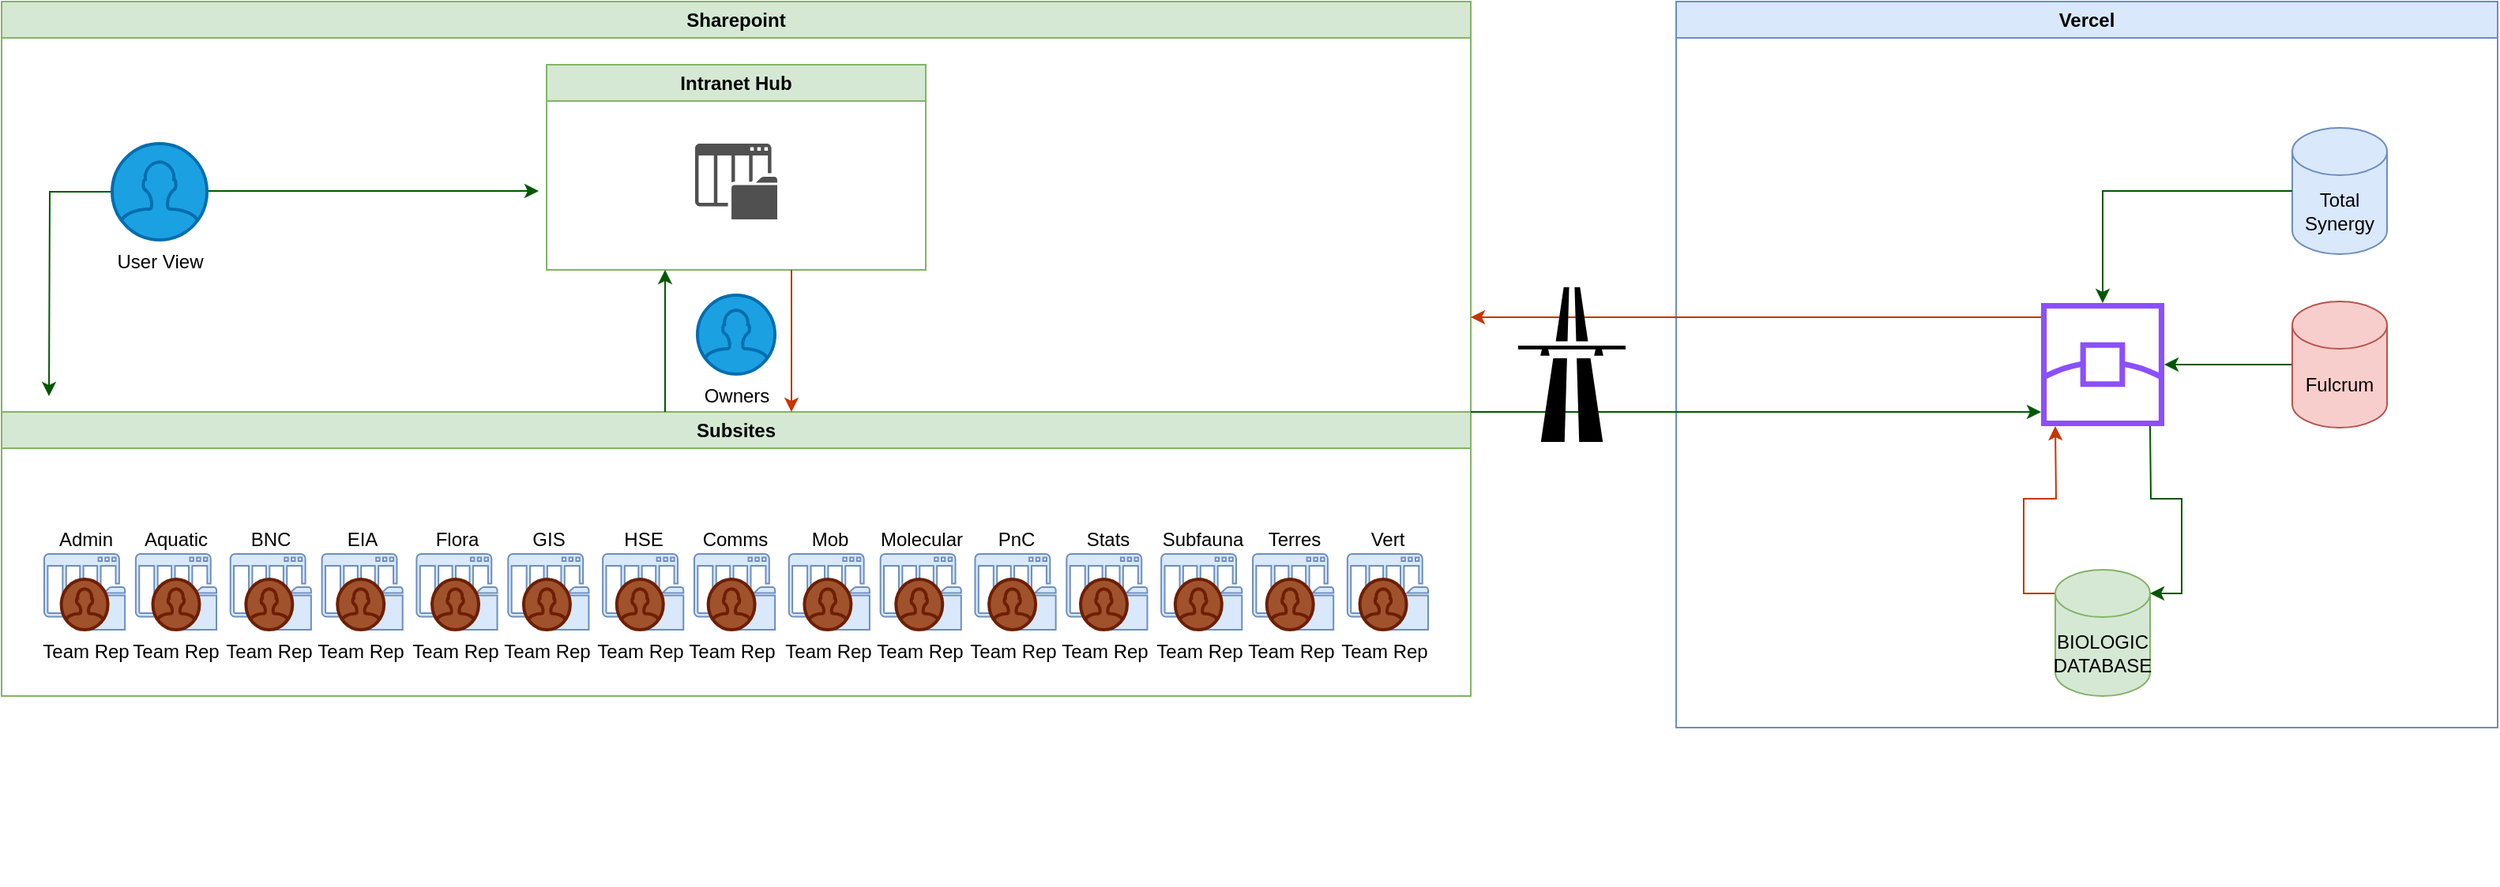 <mxfile version="24.0.5" type="github">
  <diagram name="Page-1" id="Ok8qV3d31-Nbym6TxQx9">
    <mxGraphModel dx="2835" dy="851" grid="1" gridSize="10" guides="1" tooltips="1" connect="1" arrows="1" fold="1" page="1" pageScale="1" pageWidth="850" pageHeight="1100" math="0" shadow="0">
      <root>
        <mxCell id="0" />
        <mxCell id="1" parent="0" />
        <mxCell id="G6AB0k6eE7fZJw3R7lhR-38" value="Intranet Hub" style="swimlane;whiteSpace=wrap;html=1;strokeColor=#82b366;fillColor=#d5e8d4;" vertex="1" parent="1">
          <mxGeometry x="325" y="40" width="240" height="130" as="geometry" />
        </mxCell>
        <mxCell id="G6AB0k6eE7fZJw3R7lhR-43" value="" style="group" vertex="1" connectable="0" parent="1">
          <mxGeometry x="-20" y="260" width="930" height="300" as="geometry" />
        </mxCell>
        <mxCell id="G6AB0k6eE7fZJw3R7lhR-37" value="Subsites" style="swimlane;whiteSpace=wrap;html=1;strokeColor=#82b366;fillColor=#d5e8d4;" vertex="1" parent="G6AB0k6eE7fZJw3R7lhR-43">
          <mxGeometry width="930" height="180" as="geometry">
            <mxRectangle width="90" height="30" as="alternateBounds" />
          </mxGeometry>
        </mxCell>
        <mxCell id="G6AB0k6eE7fZJw3R7lhR-20" value="Flora" style="sketch=0;pointerEvents=1;shadow=0;dashed=0;html=1;strokeColor=#6c8ebf;fillColor=#dae8fc;labelPosition=center;verticalLabelPosition=top;verticalAlign=bottom;outlineConnect=0;align=center;shape=mxgraph.office.concepts.list_library;labelBackgroundColor=none;" vertex="1" parent="G6AB0k6eE7fZJw3R7lhR-37">
          <mxGeometry x="262.702" y="90" width="51.067" height="48" as="geometry" />
        </mxCell>
        <mxCell id="G6AB0k6eE7fZJw3R7lhR-21" value="GIS" style="sketch=0;pointerEvents=1;shadow=0;dashed=0;html=1;strokeColor=#6c8ebf;fillColor=#dae8fc;labelPosition=center;verticalLabelPosition=top;verticalAlign=bottom;outlineConnect=0;align=center;shape=mxgraph.office.concepts.list_library;labelBackgroundColor=none;" vertex="1" parent="G6AB0k6eE7fZJw3R7lhR-37">
          <mxGeometry x="320.643" y="90" width="51.067" height="48" as="geometry" />
        </mxCell>
        <mxCell id="G6AB0k6eE7fZJw3R7lhR-22" value="HSE" style="sketch=0;pointerEvents=1;shadow=0;dashed=0;html=1;strokeColor=#6c8ebf;fillColor=#dae8fc;labelPosition=center;verticalLabelPosition=top;verticalAlign=bottom;outlineConnect=0;align=center;shape=mxgraph.office.concepts.list_library;labelBackgroundColor=none;" vertex="1" parent="G6AB0k6eE7fZJw3R7lhR-37">
          <mxGeometry x="380.548" y="90" width="51.067" height="48" as="geometry" />
        </mxCell>
        <mxCell id="G6AB0k6eE7fZJw3R7lhR-23" value="Comms" style="sketch=0;pointerEvents=1;shadow=0;dashed=0;html=1;strokeColor=#6c8ebf;fillColor=#dae8fc;labelPosition=center;verticalLabelPosition=top;verticalAlign=bottom;outlineConnect=0;align=center;shape=mxgraph.office.concepts.list_library;labelBackgroundColor=none;" vertex="1" parent="G6AB0k6eE7fZJw3R7lhR-37">
          <mxGeometry x="438.489" y="90" width="51.067" height="48" as="geometry" />
        </mxCell>
        <mxCell id="G6AB0k6eE7fZJw3R7lhR-24" value="&lt;div&gt;Admin&lt;/div&gt;" style="sketch=0;pointerEvents=1;shadow=0;dashed=0;html=1;strokeColor=#6c8ebf;fillColor=#dae8fc;labelPosition=center;verticalLabelPosition=top;verticalAlign=bottom;outlineConnect=0;align=center;shape=mxgraph.office.concepts.list_library;labelBackgroundColor=none;" vertex="1" parent="G6AB0k6eE7fZJw3R7lhR-37">
          <mxGeometry x="27.01" y="90" width="51.067" height="48" as="geometry" />
        </mxCell>
        <mxCell id="G6AB0k6eE7fZJw3R7lhR-25" value="Aquatic" style="sketch=0;pointerEvents=1;shadow=0;dashed=0;html=1;strokeColor=#6c8ebf;fillColor=#dae8fc;labelPosition=center;verticalLabelPosition=top;verticalAlign=bottom;outlineConnect=0;align=center;shape=mxgraph.office.concepts.list_library;labelBackgroundColor=none;" vertex="1" parent="G6AB0k6eE7fZJw3R7lhR-37">
          <mxGeometry x="84.951" y="90" width="51.067" height="48" as="geometry" />
        </mxCell>
        <mxCell id="G6AB0k6eE7fZJw3R7lhR-26" value="BNC" style="sketch=0;pointerEvents=1;shadow=0;dashed=0;html=1;strokeColor=#6c8ebf;fillColor=#dae8fc;labelPosition=center;verticalLabelPosition=top;verticalAlign=bottom;outlineConnect=0;align=center;shape=mxgraph.office.concepts.list_library;labelBackgroundColor=none;" vertex="1" parent="G6AB0k6eE7fZJw3R7lhR-37">
          <mxGeometry x="144.856" y="90" width="51.067" height="48" as="geometry" />
        </mxCell>
        <mxCell id="G6AB0k6eE7fZJw3R7lhR-27" value="EIA" style="sketch=0;pointerEvents=1;shadow=0;dashed=0;html=1;strokeColor=#6c8ebf;fillColor=#dae8fc;labelPosition=center;verticalLabelPosition=top;verticalAlign=bottom;outlineConnect=0;align=center;shape=mxgraph.office.concepts.list_library;labelBackgroundColor=none;" vertex="1" parent="G6AB0k6eE7fZJw3R7lhR-37">
          <mxGeometry x="202.797" y="90" width="51.067" height="48" as="geometry" />
        </mxCell>
        <mxCell id="G6AB0k6eE7fZJw3R7lhR-28" value="Subfauna" style="sketch=0;pointerEvents=1;shadow=0;dashed=0;html=1;strokeColor=#6c8ebf;fillColor=#dae8fc;labelPosition=center;verticalLabelPosition=top;verticalAlign=bottom;outlineConnect=0;align=center;shape=mxgraph.office.concepts.list_library;labelBackgroundColor=none;" vertex="1" parent="G6AB0k6eE7fZJw3R7lhR-37">
          <mxGeometry x="734.085" y="90" width="51.067" height="48" as="geometry" />
        </mxCell>
        <mxCell id="G6AB0k6eE7fZJw3R7lhR-29" value="Terres" style="sketch=0;pointerEvents=1;shadow=0;dashed=0;html=1;strokeColor=#6c8ebf;fillColor=#dae8fc;labelPosition=center;verticalLabelPosition=top;verticalAlign=bottom;outlineConnect=0;align=center;shape=mxgraph.office.concepts.list_library;labelBackgroundColor=none;" vertex="1" parent="G6AB0k6eE7fZJw3R7lhR-37">
          <mxGeometry x="792.026" y="90" width="51.067" height="48" as="geometry" />
        </mxCell>
        <mxCell id="G6AB0k6eE7fZJw3R7lhR-30" value="Vert" style="sketch=0;pointerEvents=1;shadow=0;dashed=0;html=1;strokeColor=#6c8ebf;fillColor=#dae8fc;labelPosition=center;verticalLabelPosition=top;verticalAlign=bottom;outlineConnect=0;align=center;shape=mxgraph.office.concepts.list_library;labelBackgroundColor=none;" vertex="1" parent="G6AB0k6eE7fZJw3R7lhR-37">
          <mxGeometry x="851.931" y="90" width="51.067" height="48" as="geometry" />
        </mxCell>
        <mxCell id="G6AB0k6eE7fZJw3R7lhR-32" value="Mob" style="sketch=0;pointerEvents=1;shadow=0;dashed=0;html=1;strokeColor=#6c8ebf;fillColor=#dae8fc;labelPosition=center;verticalLabelPosition=top;verticalAlign=bottom;outlineConnect=0;align=center;shape=mxgraph.office.concepts.list_library;labelBackgroundColor=none;" vertex="1" parent="G6AB0k6eE7fZJw3R7lhR-37">
          <mxGeometry x="498.394" y="90" width="51.067" height="48" as="geometry" />
        </mxCell>
        <mxCell id="G6AB0k6eE7fZJw3R7lhR-33" value="Molecular" style="sketch=0;pointerEvents=1;shadow=0;dashed=0;html=1;strokeColor=#6c8ebf;fillColor=#dae8fc;labelPosition=center;verticalLabelPosition=top;verticalAlign=bottom;outlineConnect=0;align=center;shape=mxgraph.office.concepts.list_library;labelBackgroundColor=none;" vertex="1" parent="G6AB0k6eE7fZJw3R7lhR-37">
          <mxGeometry x="556.335" y="90" width="51.067" height="48" as="geometry" />
        </mxCell>
        <mxCell id="G6AB0k6eE7fZJw3R7lhR-34" value="PnC" style="sketch=0;pointerEvents=1;shadow=0;dashed=0;html=1;strokeColor=#6c8ebf;fillColor=#dae8fc;labelPosition=center;verticalLabelPosition=top;verticalAlign=bottom;outlineConnect=0;align=center;shape=mxgraph.office.concepts.list_library;labelBackgroundColor=none;" vertex="1" parent="G6AB0k6eE7fZJw3R7lhR-37">
          <mxGeometry x="616.24" y="90" width="51.067" height="48" as="geometry" />
        </mxCell>
        <mxCell id="G6AB0k6eE7fZJw3R7lhR-35" value="Stats" style="sketch=0;pointerEvents=1;shadow=0;dashed=0;html=1;strokeColor=#6c8ebf;fillColor=#dae8fc;labelPosition=center;verticalLabelPosition=top;verticalAlign=bottom;outlineConnect=0;align=center;shape=mxgraph.office.concepts.list_library;labelBackgroundColor=none;" vertex="1" parent="G6AB0k6eE7fZJw3R7lhR-37">
          <mxGeometry x="674.18" y="90" width="51.067" height="48" as="geometry" />
        </mxCell>
        <mxCell id="G6AB0k6eE7fZJw3R7lhR-68" value="&lt;font color=&quot;#000000&quot;&gt;Team Rep&lt;br&gt;&lt;/font&gt;" style="html=1;verticalLabelPosition=bottom;align=center;labelBackgroundColor=#ffffff;verticalAlign=top;strokeWidth=2;strokeColor=#6D1F00;shadow=0;dashed=0;shape=mxgraph.ios7.icons.user;fontColor=#ffffff;fillColor=#a0522d;" vertex="1" parent="G6AB0k6eE7fZJw3R7lhR-37">
          <mxGeometry x="37.813" y="106" width="29.461" height="32" as="geometry" />
        </mxCell>
        <mxCell id="G6AB0k6eE7fZJw3R7lhR-69" value="&lt;font color=&quot;#000000&quot;&gt;Team Rep&lt;br&gt;&lt;/font&gt;" style="html=1;verticalLabelPosition=bottom;align=center;labelBackgroundColor=#ffffff;verticalAlign=top;strokeWidth=2;strokeColor=#6D1F00;shadow=0;dashed=0;shape=mxgraph.ios7.icons.user;fontColor=#ffffff;fillColor=#a0522d;" vertex="1" parent="G6AB0k6eE7fZJw3R7lhR-37">
          <mxGeometry x="95.754" y="106" width="29.461" height="32" as="geometry" />
        </mxCell>
        <mxCell id="G6AB0k6eE7fZJw3R7lhR-70" value="&lt;font color=&quot;#000000&quot;&gt;Team Rep&lt;br&gt;&lt;/font&gt;" style="html=1;verticalLabelPosition=bottom;align=center;labelBackgroundColor=#ffffff;verticalAlign=top;strokeWidth=2;strokeColor=#6D1F00;shadow=0;dashed=0;shape=mxgraph.ios7.icons.user;fontColor=#ffffff;fillColor=#a0522d;" vertex="1" parent="G6AB0k6eE7fZJw3R7lhR-37">
          <mxGeometry x="154.677" y="106" width="29.461" height="32" as="geometry" />
        </mxCell>
        <mxCell id="G6AB0k6eE7fZJw3R7lhR-71" value="&lt;font color=&quot;#000000&quot;&gt;Team Rep&lt;br&gt;&lt;/font&gt;" style="html=1;verticalLabelPosition=bottom;align=center;labelBackgroundColor=#ffffff;verticalAlign=top;strokeWidth=2;strokeColor=#6D1F00;shadow=0;dashed=0;shape=mxgraph.ios7.icons.user;fontColor=#ffffff;fillColor=#a0522d;" vertex="1" parent="G6AB0k6eE7fZJw3R7lhR-37">
          <mxGeometry x="212.618" y="106" width="29.461" height="32" as="geometry" />
        </mxCell>
        <mxCell id="G6AB0k6eE7fZJw3R7lhR-72" value="&lt;font color=&quot;#000000&quot;&gt;Team Rep&lt;br&gt;&lt;/font&gt;" style="html=1;verticalLabelPosition=bottom;align=center;labelBackgroundColor=#ffffff;verticalAlign=top;strokeWidth=2;strokeColor=#6D1F00;shadow=0;dashed=0;shape=mxgraph.ios7.icons.user;fontColor=#ffffff;fillColor=#a0522d;" vertex="1" parent="G6AB0k6eE7fZJw3R7lhR-37">
          <mxGeometry x="272.523" y="106" width="29.461" height="32" as="geometry" />
        </mxCell>
        <mxCell id="G6AB0k6eE7fZJw3R7lhR-73" value="&lt;font color=&quot;#000000&quot;&gt;Team Rep&lt;br&gt;&lt;/font&gt;" style="html=1;verticalLabelPosition=bottom;align=center;labelBackgroundColor=#ffffff;verticalAlign=top;strokeWidth=2;strokeColor=#6D1F00;shadow=0;dashed=0;shape=mxgraph.ios7.icons.user;fontColor=#ffffff;fillColor=#a0522d;" vertex="1" parent="G6AB0k6eE7fZJw3R7lhR-37">
          <mxGeometry x="330.463" y="106" width="29.461" height="32" as="geometry" />
        </mxCell>
        <mxCell id="G6AB0k6eE7fZJw3R7lhR-74" value="&lt;font color=&quot;#000000&quot;&gt;Team Rep&lt;br&gt;&lt;/font&gt;" style="html=1;verticalLabelPosition=bottom;align=center;labelBackgroundColor=#ffffff;verticalAlign=top;strokeWidth=2;strokeColor=#6D1F00;shadow=0;dashed=0;shape=mxgraph.ios7.icons.user;fontColor=#ffffff;fillColor=#a0522d;" vertex="1" parent="G6AB0k6eE7fZJw3R7lhR-37">
          <mxGeometry x="389.386" y="106" width="29.461" height="32" as="geometry" />
        </mxCell>
        <mxCell id="G6AB0k6eE7fZJw3R7lhR-75" value="&lt;font color=&quot;#000000&quot;&gt;Team Rep&lt;br&gt;&lt;/font&gt;" style="html=1;verticalLabelPosition=bottom;align=center;labelBackgroundColor=#ffffff;verticalAlign=top;strokeWidth=2;strokeColor=#6D1F00;shadow=0;dashed=0;shape=mxgraph.ios7.icons.user;fontColor=#ffffff;fillColor=#a0522d;" vertex="1" parent="G6AB0k6eE7fZJw3R7lhR-37">
          <mxGeometry x="447.327" y="106" width="29.461" height="32" as="geometry" />
        </mxCell>
        <mxCell id="G6AB0k6eE7fZJw3R7lhR-76" value="&lt;font color=&quot;#000000&quot;&gt;Team Rep&lt;br&gt;&lt;/font&gt;" style="html=1;verticalLabelPosition=bottom;align=center;labelBackgroundColor=#ffffff;verticalAlign=top;strokeWidth=2;strokeColor=#6D1F00;shadow=0;dashed=0;shape=mxgraph.ios7.icons.user;fontColor=#ffffff;fillColor=#a0522d;" vertex="1" parent="G6AB0k6eE7fZJw3R7lhR-37">
          <mxGeometry x="508.214" y="106" width="29.461" height="32" as="geometry" />
        </mxCell>
        <mxCell id="G6AB0k6eE7fZJw3R7lhR-77" value="&lt;font color=&quot;#000000&quot;&gt;Team Rep&lt;br&gt;&lt;/font&gt;" style="html=1;verticalLabelPosition=bottom;align=center;labelBackgroundColor=#ffffff;verticalAlign=top;strokeWidth=2;strokeColor=#6D1F00;shadow=0;dashed=0;shape=mxgraph.ios7.icons.user;fontColor=#ffffff;fillColor=#a0522d;" vertex="1" parent="G6AB0k6eE7fZJw3R7lhR-37">
          <mxGeometry x="566.155" y="106" width="29.461" height="32" as="geometry" />
        </mxCell>
        <mxCell id="G6AB0k6eE7fZJw3R7lhR-78" value="&lt;font color=&quot;#000000&quot;&gt;Team Rep&lt;br&gt;&lt;/font&gt;" style="html=1;verticalLabelPosition=bottom;align=center;labelBackgroundColor=#ffffff;verticalAlign=top;strokeWidth=2;strokeColor=#6D1F00;shadow=0;dashed=0;shape=mxgraph.ios7.icons.user;fontColor=#ffffff;fillColor=#a0522d;" vertex="1" parent="G6AB0k6eE7fZJw3R7lhR-37">
          <mxGeometry x="625.078" y="106" width="29.461" height="32" as="geometry" />
        </mxCell>
        <mxCell id="G6AB0k6eE7fZJw3R7lhR-79" value="&lt;font color=&quot;#000000&quot;&gt;Team Rep&lt;br&gt;&lt;/font&gt;" style="html=1;verticalLabelPosition=bottom;align=center;labelBackgroundColor=#ffffff;verticalAlign=top;strokeWidth=2;strokeColor=#6D1F00;shadow=0;dashed=0;shape=mxgraph.ios7.icons.user;fontColor=#ffffff;fillColor=#a0522d;" vertex="1" parent="G6AB0k6eE7fZJw3R7lhR-37">
          <mxGeometry x="683.019" y="106" width="29.461" height="32" as="geometry" />
        </mxCell>
        <mxCell id="G6AB0k6eE7fZJw3R7lhR-80" value="&lt;font color=&quot;#000000&quot;&gt;Team Rep&lt;br&gt;&lt;/font&gt;" style="html=1;verticalLabelPosition=bottom;align=center;labelBackgroundColor=#ffffff;verticalAlign=top;strokeWidth=2;strokeColor=#6D1F00;shadow=0;dashed=0;shape=mxgraph.ios7.icons.user;fontColor=#ffffff;fillColor=#a0522d;" vertex="1" parent="G6AB0k6eE7fZJw3R7lhR-37">
          <mxGeometry x="742.924" y="106" width="29.461" height="32" as="geometry" />
        </mxCell>
        <mxCell id="G6AB0k6eE7fZJw3R7lhR-81" value="&lt;font color=&quot;#000000&quot;&gt;Team Rep&lt;br&gt;&lt;/font&gt;" style="html=1;verticalLabelPosition=bottom;align=center;labelBackgroundColor=#ffffff;verticalAlign=top;strokeWidth=2;strokeColor=#6D1F00;shadow=0;dashed=0;shape=mxgraph.ios7.icons.user;fontColor=#ffffff;fillColor=#a0522d;" vertex="1" parent="G6AB0k6eE7fZJw3R7lhR-37">
          <mxGeometry x="800.865" y="106" width="29.461" height="32" as="geometry" />
        </mxCell>
        <mxCell id="G6AB0k6eE7fZJw3R7lhR-82" value="&lt;font color=&quot;#000000&quot;&gt;Team Rep&lt;br&gt;&lt;/font&gt;" style="html=1;verticalLabelPosition=bottom;align=center;labelBackgroundColor=#ffffff;verticalAlign=top;strokeWidth=2;strokeColor=#6D1F00;shadow=0;dashed=0;shape=mxgraph.ios7.icons.user;fontColor=#ffffff;fillColor=#a0522d;" vertex="1" parent="G6AB0k6eE7fZJw3R7lhR-37">
          <mxGeometry x="859.788" y="106" width="29.461" height="32" as="geometry" />
        </mxCell>
        <mxCell id="G6AB0k6eE7fZJw3R7lhR-45" value="Vercel" style="swimlane;whiteSpace=wrap;html=1;strokeColor=#6c8ebf;fillColor=#dae8fc;" vertex="1" parent="1">
          <mxGeometry x="1040" width="520" height="460" as="geometry" />
        </mxCell>
        <mxCell id="G6AB0k6eE7fZJw3R7lhR-54" style="edgeStyle=orthogonalEdgeStyle;rounded=0;orthogonalLoop=1;jettySize=auto;html=1;strokeColor=#C73500;fontColor=#E4FDE1;fillColor=#fa6800;exitX=0;exitY=0;exitDx=0;exitDy=15;exitPerimeter=0;" edge="1" parent="G6AB0k6eE7fZJw3R7lhR-45" source="G6AB0k6eE7fZJw3R7lhR-48">
          <mxGeometry relative="1" as="geometry">
            <mxPoint x="240" y="360" as="sourcePoint" />
            <mxPoint x="240" y="269" as="targetPoint" />
          </mxGeometry>
        </mxCell>
        <mxCell id="G6AB0k6eE7fZJw3R7lhR-48" value="BIOLOGIC DATABASE" style="shape=cylinder3;whiteSpace=wrap;html=1;boundedLbl=1;backgroundOutline=1;size=15;strokeColor=#82b366;fillColor=#d5e8d4;" vertex="1" parent="G6AB0k6eE7fZJw3R7lhR-45">
          <mxGeometry x="240" y="360" width="60" height="80" as="geometry" />
        </mxCell>
        <mxCell id="G6AB0k6eE7fZJw3R7lhR-50" value="" style="sketch=0;outlineConnect=0;fontColor=#232F3E;gradientColor=none;fillColor=#8C4FFF;strokeColor=none;dashed=0;verticalLabelPosition=bottom;verticalAlign=top;align=center;html=1;fontSize=12;fontStyle=0;aspect=fixed;pointerEvents=1;shape=mxgraph.aws4.edge_location;" vertex="1" parent="G6AB0k6eE7fZJw3R7lhR-45">
          <mxGeometry x="231" y="191" width="78" height="78" as="geometry" />
        </mxCell>
        <mxCell id="G6AB0k6eE7fZJw3R7lhR-57" style="edgeStyle=orthogonalEdgeStyle;rounded=0;orthogonalLoop=1;jettySize=auto;html=1;strokeColor=#005700;fontColor=#E4FDE1;fillColor=#008a00;exitX=1;exitY=0;exitDx=0;exitDy=15;exitPerimeter=0;entryX=1;entryY=0;entryDx=0;entryDy=15;entryPerimeter=0;" edge="1" parent="G6AB0k6eE7fZJw3R7lhR-45" target="G6AB0k6eE7fZJw3R7lhR-48">
          <mxGeometry relative="1" as="geometry">
            <mxPoint x="300" y="269" as="sourcePoint" />
            <mxPoint x="300" y="375" as="targetPoint" />
          </mxGeometry>
        </mxCell>
        <mxCell id="G6AB0k6eE7fZJw3R7lhR-59" value="Total Synergy" style="shape=cylinder3;whiteSpace=wrap;html=1;boundedLbl=1;backgroundOutline=1;size=15;strokeColor=#6c8ebf;fillColor=#dae8fc;" vertex="1" parent="G6AB0k6eE7fZJw3R7lhR-45">
          <mxGeometry x="390" y="80" width="60" height="80" as="geometry" />
        </mxCell>
        <mxCell id="G6AB0k6eE7fZJw3R7lhR-60" style="edgeStyle=orthogonalEdgeStyle;rounded=0;orthogonalLoop=1;jettySize=auto;html=1;strokeColor=#005700;fontColor=#E4FDE1;fillColor=#008a00;exitX=0;exitY=0.5;exitDx=0;exitDy=0;exitPerimeter=0;" edge="1" parent="G6AB0k6eE7fZJw3R7lhR-45" source="G6AB0k6eE7fZJw3R7lhR-59" target="G6AB0k6eE7fZJw3R7lhR-50">
          <mxGeometry relative="1" as="geometry" />
        </mxCell>
        <mxCell id="G6AB0k6eE7fZJw3R7lhR-62" style="edgeStyle=orthogonalEdgeStyle;rounded=0;orthogonalLoop=1;jettySize=auto;html=1;strokeColor=#005700;fontColor=#E4FDE1;fillColor=#008a00;" edge="1" parent="G6AB0k6eE7fZJw3R7lhR-45" source="G6AB0k6eE7fZJw3R7lhR-61" target="G6AB0k6eE7fZJw3R7lhR-50">
          <mxGeometry relative="1" as="geometry" />
        </mxCell>
        <mxCell id="G6AB0k6eE7fZJw3R7lhR-61" value="Fulcrum" style="shape=cylinder3;whiteSpace=wrap;html=1;boundedLbl=1;backgroundOutline=1;size=15;strokeColor=#b85450;fillColor=#f8cecc;" vertex="1" parent="G6AB0k6eE7fZJw3R7lhR-45">
          <mxGeometry x="390" y="190" width="60" height="80" as="geometry" />
        </mxCell>
        <mxCell id="G6AB0k6eE7fZJw3R7lhR-51" value="Sharepoint" style="swimlane;whiteSpace=wrap;html=1;strokeColor=#82b366;fillColor=#d5e8d4;" vertex="1" parent="1">
          <mxGeometry x="-20" width="930" height="440" as="geometry" />
        </mxCell>
        <mxCell id="G6AB0k6eE7fZJw3R7lhR-64" value="" style="sketch=0;pointerEvents=1;shadow=0;dashed=0;html=1;strokeColor=none;fillColor=#505050;labelPosition=center;verticalLabelPosition=bottom;verticalAlign=top;outlineConnect=0;align=center;shape=mxgraph.office.concepts.list_library;fontColor=#E4FDE1;" vertex="1" parent="G6AB0k6eE7fZJw3R7lhR-51">
          <mxGeometry x="439" y="90" width="52" height="48" as="geometry" />
        </mxCell>
        <mxCell id="G6AB0k6eE7fZJw3R7lhR-86" style="edgeStyle=orthogonalEdgeStyle;rounded=0;orthogonalLoop=1;jettySize=auto;html=1;strokeColor=#005700;fontColor=#E4FDE1;fillColor=#008a00;" edge="1" parent="G6AB0k6eE7fZJw3R7lhR-51" source="G6AB0k6eE7fZJw3R7lhR-66">
          <mxGeometry relative="1" as="geometry">
            <mxPoint x="340" y="120" as="targetPoint" />
          </mxGeometry>
        </mxCell>
        <mxCell id="G6AB0k6eE7fZJw3R7lhR-87" style="edgeStyle=orthogonalEdgeStyle;rounded=0;orthogonalLoop=1;jettySize=auto;html=1;strokeColor=#005700;fontColor=#E4FDE1;fillColor=#008a00;" edge="1" parent="G6AB0k6eE7fZJw3R7lhR-51" source="G6AB0k6eE7fZJw3R7lhR-66">
          <mxGeometry relative="1" as="geometry">
            <mxPoint x="30" y="250" as="targetPoint" />
          </mxGeometry>
        </mxCell>
        <mxCell id="G6AB0k6eE7fZJw3R7lhR-66" value="&lt;font color=&quot;#000000&quot;&gt;User View&lt;br&gt;&lt;/font&gt;" style="html=1;verticalLabelPosition=bottom;align=center;labelBackgroundColor=#ffffff;verticalAlign=top;strokeWidth=2;strokeColor=#006EAF;shadow=0;dashed=0;shape=mxgraph.ios7.icons.user;fontColor=#ffffff;fillColor=#1ba1e2;" vertex="1" parent="G6AB0k6eE7fZJw3R7lhR-51">
          <mxGeometry x="70" y="90" width="60" height="61" as="geometry" />
        </mxCell>
        <mxCell id="G6AB0k6eE7fZJw3R7lhR-67" value="&lt;font color=&quot;#000000&quot;&gt;Owners&lt;/font&gt;" style="html=1;verticalLabelPosition=bottom;align=center;labelBackgroundColor=#ffffff;verticalAlign=top;strokeWidth=2;strokeColor=#006EAF;shadow=0;dashed=0;shape=mxgraph.ios7.icons.user;fontColor=#ffffff;fillColor=#1ba1e2;" vertex="1" parent="G6AB0k6eE7fZJw3R7lhR-51">
          <mxGeometry x="440.5" y="186" width="49" height="50" as="geometry" />
        </mxCell>
        <mxCell id="G6AB0k6eE7fZJw3R7lhR-85" style="edgeStyle=orthogonalEdgeStyle;rounded=0;orthogonalLoop=1;jettySize=auto;html=1;entryX=0.5;entryY=0;entryDx=0;entryDy=0;strokeColor=#C73500;fontColor=#E4FDE1;fillColor=#fa6800;" edge="1" parent="G6AB0k6eE7fZJw3R7lhR-51">
          <mxGeometry relative="1" as="geometry">
            <mxPoint x="500" y="170" as="sourcePoint" />
            <mxPoint x="500" y="260" as="targetPoint" />
          </mxGeometry>
        </mxCell>
        <mxCell id="G6AB0k6eE7fZJw3R7lhR-39" style="edgeStyle=orthogonalEdgeStyle;rounded=0;orthogonalLoop=1;jettySize=auto;html=1;entryX=0.5;entryY=0;entryDx=0;entryDy=0;strokeColor=#005700;fontColor=#E4FDE1;fillColor=#008a00;" edge="1" parent="G6AB0k6eE7fZJw3R7lhR-51">
          <mxGeometry relative="1" as="geometry">
            <mxPoint x="420" y="260" as="sourcePoint" />
            <mxPoint x="420" y="170" as="targetPoint" />
          </mxGeometry>
        </mxCell>
        <mxCell id="G6AB0k6eE7fZJw3R7lhR-52" style="edgeStyle=orthogonalEdgeStyle;rounded=0;orthogonalLoop=1;jettySize=auto;html=1;entryX=1;entryY=0.5;entryDx=0;entryDy=0;strokeColor=#C73500;fontColor=#E4FDE1;fillColor=#fa6800;" edge="1" parent="1">
          <mxGeometry relative="1" as="geometry">
            <mxPoint x="1271" y="200" as="sourcePoint" />
            <mxPoint x="910" y="200" as="targetPoint" />
          </mxGeometry>
        </mxCell>
        <mxCell id="G6AB0k6eE7fZJw3R7lhR-58" style="edgeStyle=orthogonalEdgeStyle;rounded=0;orthogonalLoop=1;jettySize=auto;html=1;entryX=1;entryY=0.5;entryDx=0;entryDy=0;strokeColor=#005700;fontColor=#E4FDE1;fillColor=#008a00;" edge="1" parent="1">
          <mxGeometry relative="1" as="geometry">
            <mxPoint x="910" y="260" as="sourcePoint" />
            <mxPoint x="1271" y="260" as="targetPoint" />
          </mxGeometry>
        </mxCell>
        <mxCell id="G6AB0k6eE7fZJw3R7lhR-63" value="" style="shape=mxgraph.signs.transportation.highway;html=1;pointerEvents=1;fillColor=#000000;strokeColor=none;verticalLabelPosition=bottom;verticalAlign=top;align=center;fontColor=#E4FDE1;" vertex="1" parent="1">
          <mxGeometry x="940" y="181" width="68" height="98" as="geometry" />
        </mxCell>
      </root>
    </mxGraphModel>
  </diagram>
</mxfile>
